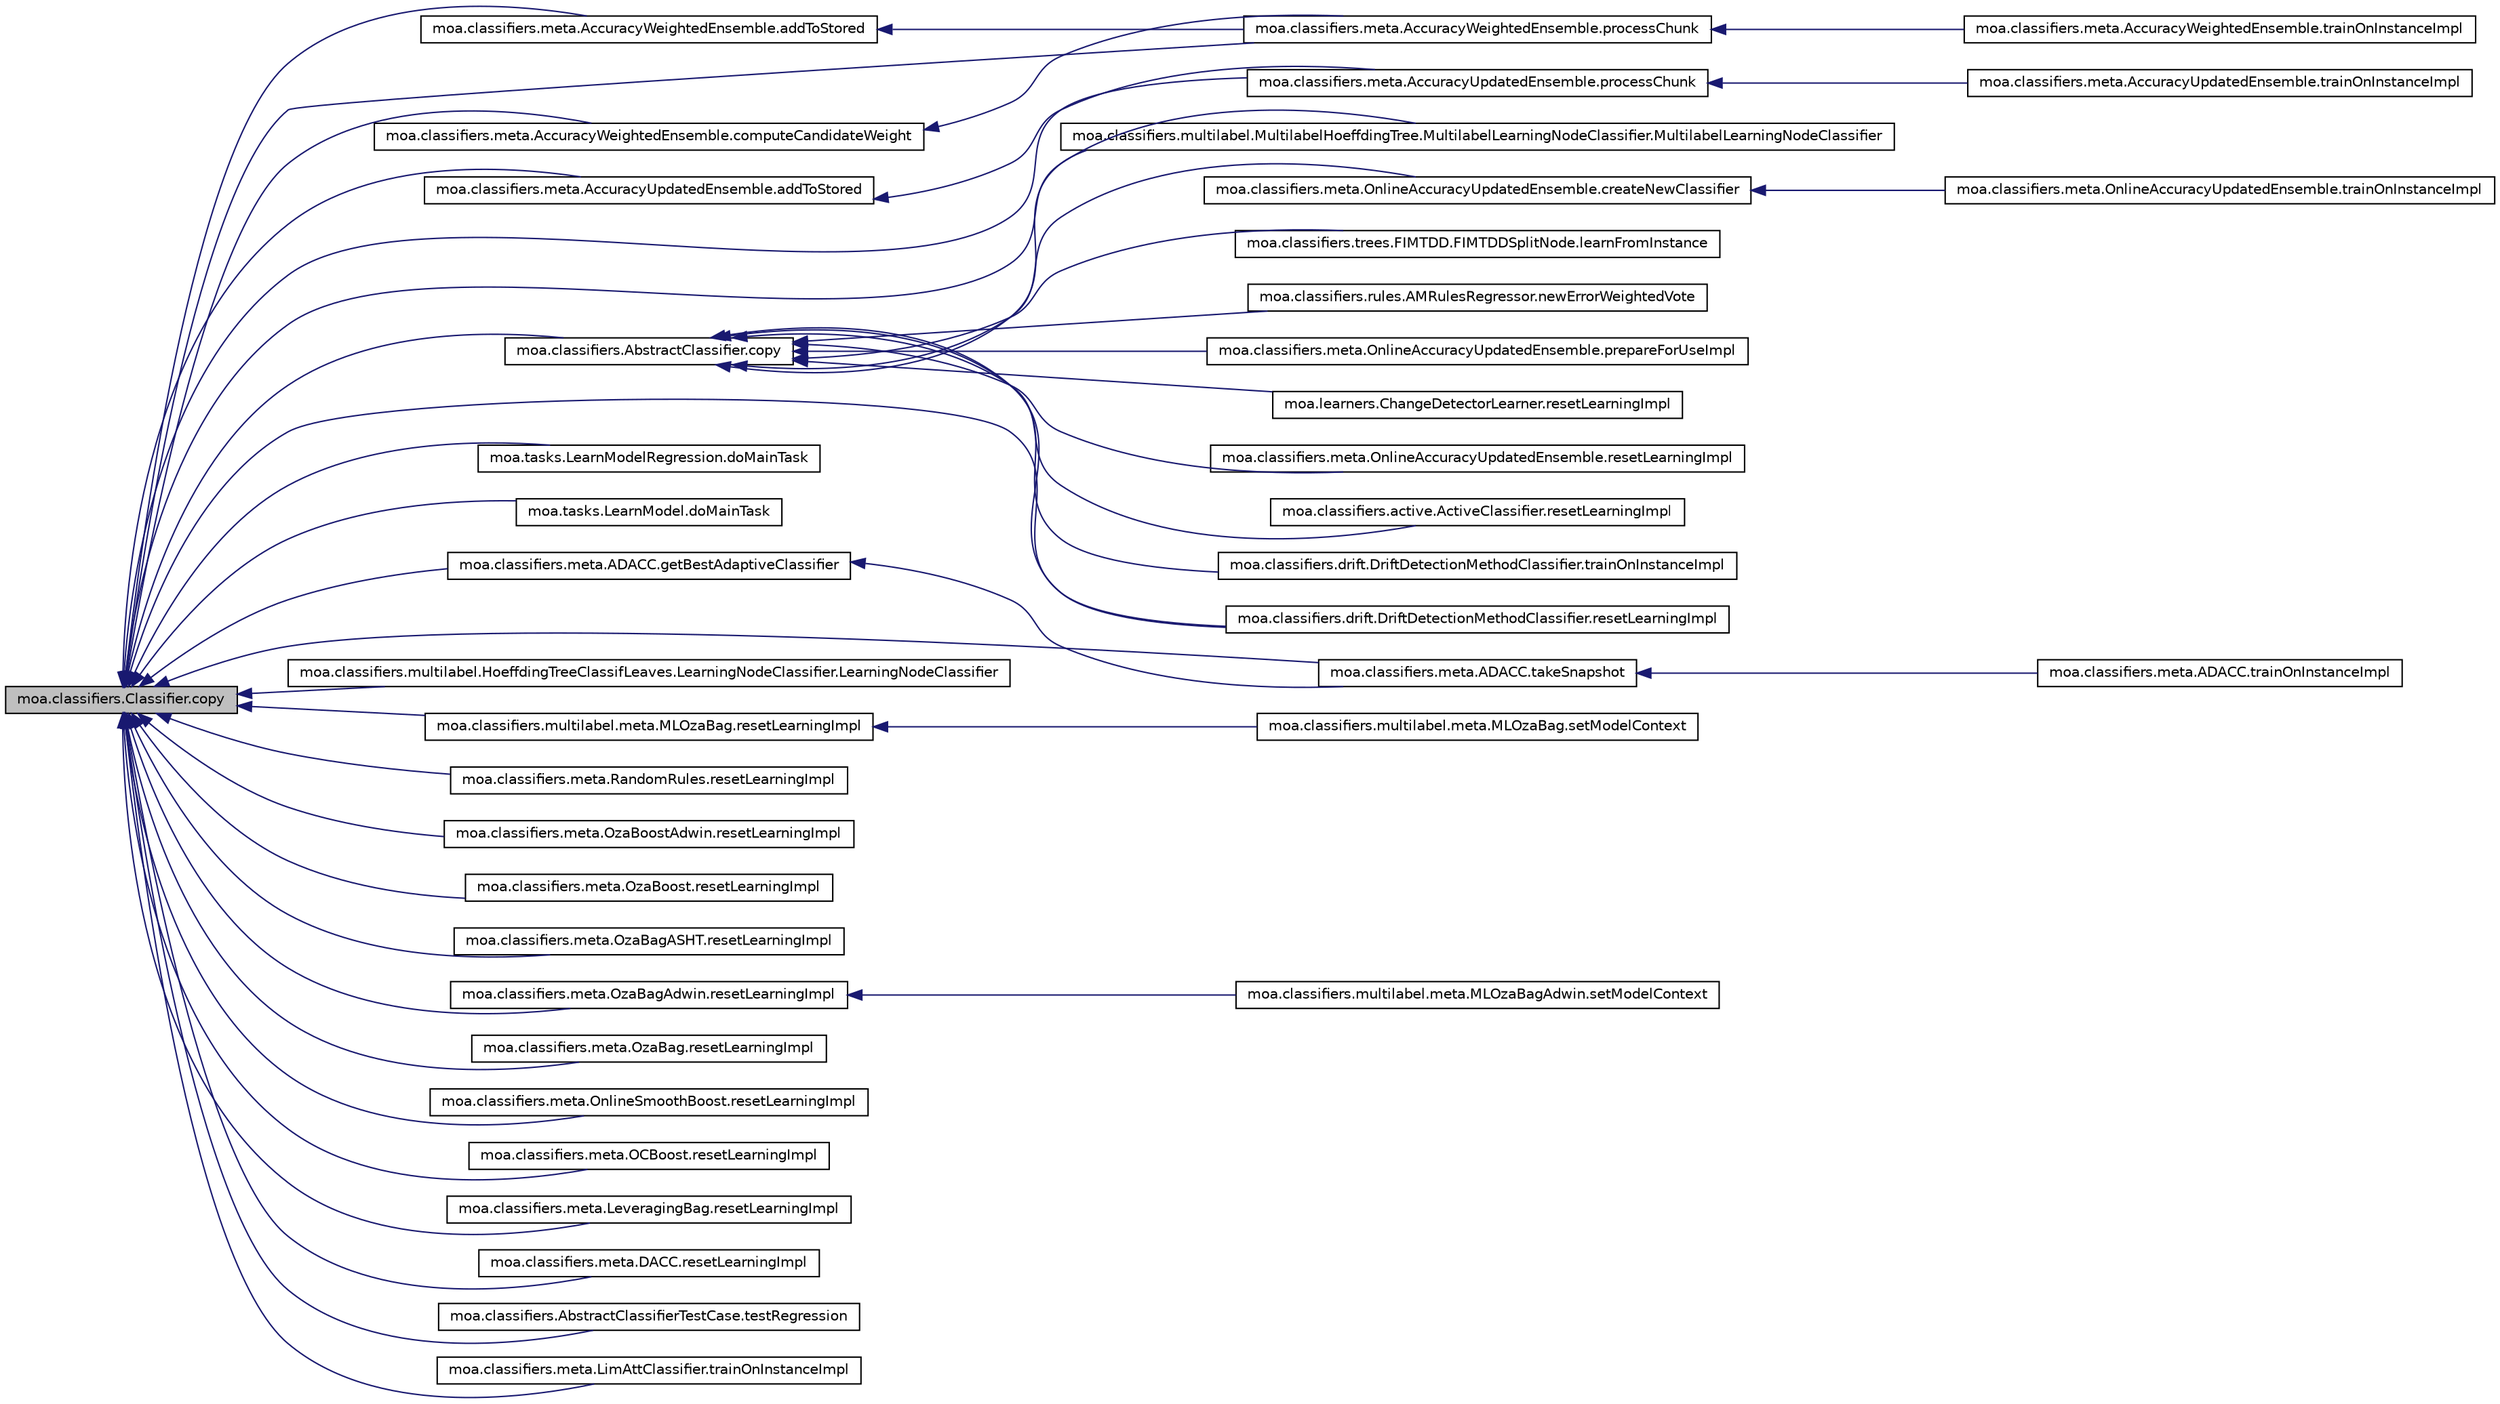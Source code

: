 digraph G
{
  edge [fontname="Helvetica",fontsize="10",labelfontname="Helvetica",labelfontsize="10"];
  node [fontname="Helvetica",fontsize="10",shape=record];
  rankdir=LR;
  Node1 [label="moa.classifiers.Classifier.copy",height=0.2,width=0.4,color="black", fillcolor="grey75", style="filled" fontcolor="black"];
  Node1 -> Node2 [dir=back,color="midnightblue",fontsize="10",style="solid",fontname="Helvetica"];
  Node2 [label="moa.classifiers.meta.AccuracyWeightedEnsemble.addToStored",height=0.2,width=0.4,color="black", fillcolor="white", style="filled",URL="$classmoa_1_1classifiers_1_1meta_1_1AccuracyWeightedEnsemble.html#aeaa8b79d8159e96f0f1d4217515e2cbf",tooltip="Adds a classifier to the storage."];
  Node2 -> Node3 [dir=back,color="midnightblue",fontsize="10",style="solid",fontname="Helvetica"];
  Node3 [label="moa.classifiers.meta.AccuracyWeightedEnsemble.processChunk",height=0.2,width=0.4,color="black", fillcolor="white", style="filled",URL="$classmoa_1_1classifiers_1_1meta_1_1AccuracyWeightedEnsemble.html#a016ca262b73e5e6d6c987c2f1e1c198d",tooltip="Processes a chunk."];
  Node3 -> Node4 [dir=back,color="midnightblue",fontsize="10",style="solid",fontname="Helvetica"];
  Node4 [label="moa.classifiers.meta.AccuracyWeightedEnsemble.trainOnInstanceImpl",height=0.2,width=0.4,color="black", fillcolor="white", style="filled",URL="$classmoa_1_1classifiers_1_1meta_1_1AccuracyWeightedEnsemble.html#a6a9e7fc9cd8ec254ae8058316756849f",tooltip="Trains this classifier incrementally using the given instance."];
  Node1 -> Node5 [dir=back,color="midnightblue",fontsize="10",style="solid",fontname="Helvetica"];
  Node5 [label="moa.classifiers.meta.AccuracyUpdatedEnsemble.addToStored",height=0.2,width=0.4,color="black", fillcolor="white", style="filled",URL="$classmoa_1_1classifiers_1_1meta_1_1AccuracyUpdatedEnsemble.html#a00e2169306d60a3a795fa9c1c048eccc",tooltip="Adds a classifier to the storage."];
  Node5 -> Node6 [dir=back,color="midnightblue",fontsize="10",style="solid",fontname="Helvetica"];
  Node6 [label="moa.classifiers.meta.AccuracyUpdatedEnsemble.processChunk",height=0.2,width=0.4,color="black", fillcolor="white", style="filled",URL="$classmoa_1_1classifiers_1_1meta_1_1AccuracyUpdatedEnsemble.html#aa4428eea9ffc47929ed71197b089f880",tooltip="Processes a chunk of instances."];
  Node6 -> Node7 [dir=back,color="midnightblue",fontsize="10",style="solid",fontname="Helvetica"];
  Node7 [label="moa.classifiers.meta.AccuracyUpdatedEnsemble.trainOnInstanceImpl",height=0.2,width=0.4,color="black", fillcolor="white", style="filled",URL="$classmoa_1_1classifiers_1_1meta_1_1AccuracyUpdatedEnsemble.html#a33bb916df8bd328e65fe78e8702be5e2",tooltip="Trains this classifier incrementally using the given instance."];
  Node1 -> Node8 [dir=back,color="midnightblue",fontsize="10",style="solid",fontname="Helvetica"];
  Node8 [label="moa.classifiers.meta.AccuracyWeightedEnsemble.computeCandidateWeight",height=0.2,width=0.4,color="black", fillcolor="white", style="filled",URL="$classmoa_1_1classifiers_1_1meta_1_1AccuracyWeightedEnsemble.html#a8d1b05381d0898a70d4da8bd695514b5",tooltip="Computes the weight of a candidate classifier."];
  Node8 -> Node3 [dir=back,color="midnightblue",fontsize="10",style="solid",fontname="Helvetica"];
  Node1 -> Node9 [dir=back,color="midnightblue",fontsize="10",style="solid",fontname="Helvetica"];
  Node9 [label="moa.classifiers.AbstractClassifier.copy",height=0.2,width=0.4,color="black", fillcolor="white", style="filled",URL="$classmoa_1_1classifiers_1_1AbstractClassifier.html#a0d95f541e4ae5a893415b0a1b8ddbef9",tooltip="Produces a copy of this classifier."];
  Node9 -> Node10 [dir=back,color="midnightblue",fontsize="10",style="solid",fontname="Helvetica"];
  Node10 [label="moa.classifiers.meta.OnlineAccuracyUpdatedEnsemble.createNewClassifier",height=0.2,width=0.4,color="black", fillcolor="white", style="filled",URL="$classmoa_1_1classifiers_1_1meta_1_1OnlineAccuracyUpdatedEnsemble.html#a5c5d306e1d3af603bef9286a224d8051",tooltip="Processes a chunk."];
  Node10 -> Node11 [dir=back,color="midnightblue",fontsize="10",style="solid",fontname="Helvetica"];
  Node11 [label="moa.classifiers.meta.OnlineAccuracyUpdatedEnsemble.trainOnInstanceImpl",height=0.2,width=0.4,color="black", fillcolor="white", style="filled",URL="$classmoa_1_1classifiers_1_1meta_1_1OnlineAccuracyUpdatedEnsemble.html#a284060d5a5f7fd5fde04d07897931cdc",tooltip="Trains this classifier incrementally using the given instance."];
  Node9 -> Node12 [dir=back,color="midnightblue",fontsize="10",style="solid",fontname="Helvetica"];
  Node12 [label="moa.classifiers.trees.FIMTDD.FIMTDDSplitNode.learnFromInstance",height=0.2,width=0.4,color="black", fillcolor="white", style="filled",URL="$classmoa_1_1classifiers_1_1trees_1_1FIMTDD_1_1FIMTDDSplitNode.html#ad0d1c68d4d2db290c23bd1b121e4614b",tooltip="This method has been added to the SplitNode subclass to allow alternate trees to..."];
  Node9 -> Node13 [dir=back,color="midnightblue",fontsize="10",style="solid",fontname="Helvetica"];
  Node13 [label="moa.classifiers.multilabel.MultilabelHoeffdingTree.MultilabelLearningNodeClassifier.MultilabelLearningNodeClassifier",height=0.2,width=0.4,color="black", fillcolor="white", style="filled",URL="$classmoa_1_1classifiers_1_1multilabel_1_1MultilabelHoeffdingTree_1_1MultilabelLearningNodeClassifier.html#ac33531dd9d814e60688008530e56f61a"];
  Node9 -> Node14 [dir=back,color="midnightblue",fontsize="10",style="solid",fontname="Helvetica"];
  Node14 [label="moa.classifiers.rules.AMRulesRegressor.newErrorWeightedVote",height=0.2,width=0.4,color="black", fillcolor="white", style="filled",URL="$classmoa_1_1classifiers_1_1rules_1_1AMRulesRegressor.html#a2d3ddb179b9ff0e22c5ce08b8ced3659"];
  Node9 -> Node15 [dir=back,color="midnightblue",fontsize="10",style="solid",fontname="Helvetica"];
  Node15 [label="moa.classifiers.meta.OnlineAccuracyUpdatedEnsemble.prepareForUseImpl",height=0.2,width=0.4,color="black", fillcolor="white", style="filled",URL="$classmoa_1_1classifiers_1_1meta_1_1OnlineAccuracyUpdatedEnsemble.html#ab1145ad7eaa4eec28286e41ecd0ffd0c",tooltip="This method describes the implementation of how to prepare this object for use."];
  Node9 -> Node16 [dir=back,color="midnightblue",fontsize="10",style="solid",fontname="Helvetica"];
  Node16 [label="moa.learners.ChangeDetectorLearner.resetLearningImpl",height=0.2,width=0.4,color="black", fillcolor="white", style="filled",URL="$classmoa_1_1learners_1_1ChangeDetectorLearner.html#a22f1c4b93e4de24b797f6ec88227e752",tooltip="Resets this classifier."];
  Node9 -> Node17 [dir=back,color="midnightblue",fontsize="10",style="solid",fontname="Helvetica"];
  Node17 [label="moa.classifiers.meta.OnlineAccuracyUpdatedEnsemble.resetLearningImpl",height=0.2,width=0.4,color="black", fillcolor="white", style="filled",URL="$classmoa_1_1classifiers_1_1meta_1_1OnlineAccuracyUpdatedEnsemble.html#a9b484b41998a15611039395b32e11094",tooltip="Resets this classifier."];
  Node9 -> Node18 [dir=back,color="midnightblue",fontsize="10",style="solid",fontname="Helvetica"];
  Node18 [label="moa.classifiers.drift.DriftDetectionMethodClassifier.resetLearningImpl",height=0.2,width=0.4,color="black", fillcolor="white", style="filled",URL="$classmoa_1_1classifiers_1_1drift_1_1DriftDetectionMethodClassifier.html#af810cd4f027889c4ab8d4681b4d0cee2",tooltip="Resets this classifier."];
  Node9 -> Node19 [dir=back,color="midnightblue",fontsize="10",style="solid",fontname="Helvetica"];
  Node19 [label="moa.classifiers.active.ActiveClassifier.resetLearningImpl",height=0.2,width=0.4,color="black", fillcolor="white", style="filled",URL="$classmoa_1_1classifiers_1_1active_1_1ActiveClassifier.html#a86a30d91aafd2bdd292fc180935448ea",tooltip="Resets this classifier."];
  Node9 -> Node20 [dir=back,color="midnightblue",fontsize="10",style="solid",fontname="Helvetica"];
  Node20 [label="moa.classifiers.drift.DriftDetectionMethodClassifier.trainOnInstanceImpl",height=0.2,width=0.4,color="black", fillcolor="white", style="filled",URL="$classmoa_1_1classifiers_1_1drift_1_1DriftDetectionMethodClassifier.html#ab732eaf2d787b3ff4b53789591e9aa36",tooltip="Trains this classifier incrementally using the given instance."];
  Node1 -> Node21 [dir=back,color="midnightblue",fontsize="10",style="solid",fontname="Helvetica"];
  Node21 [label="moa.tasks.LearnModelRegression.doMainTask",height=0.2,width=0.4,color="black", fillcolor="white", style="filled",URL="$classmoa_1_1tasks_1_1LearnModelRegression.html#a733d312eab32154856c8a4f18238eb5b",tooltip="This method performs this task."];
  Node1 -> Node22 [dir=back,color="midnightblue",fontsize="10",style="solid",fontname="Helvetica"];
  Node22 [label="moa.tasks.LearnModel.doMainTask",height=0.2,width=0.4,color="black", fillcolor="white", style="filled",URL="$classmoa_1_1tasks_1_1LearnModel.html#a458fb13420761f68401ac4ae6b3605d8",tooltip="This method performs this task."];
  Node1 -> Node23 [dir=back,color="midnightblue",fontsize="10",style="solid",fontname="Helvetica"];
  Node23 [label="moa.classifiers.meta.ADACC.getBestAdaptiveClassifier",height=0.2,width=0.4,color="black", fillcolor="white", style="filled",URL="$classmoa_1_1classifiers_1_1meta_1_1ADACC.html#afcf08d6239b69b30000b4c359635abd7",tooltip="Returns the adaptive classifier with the highest weight."];
  Node23 -> Node24 [dir=back,color="midnightblue",fontsize="10",style="solid",fontname="Helvetica"];
  Node24 [label="moa.classifiers.meta.ADACC.takeSnapshot",height=0.2,width=0.4,color="black", fillcolor="white", style="filled",URL="$classmoa_1_1classifiers_1_1meta_1_1ADACC.html#a3689b1cc035b176acc6da2e1434bd12c",tooltip="If the environment is stable enough, take a snapshot (a copy) of the best adaptive..."];
  Node24 -> Node25 [dir=back,color="midnightblue",fontsize="10",style="solid",fontname="Helvetica"];
  Node25 [label="moa.classifiers.meta.ADACC.trainOnInstanceImpl",height=0.2,width=0.4,color="black", fillcolor="white", style="filled",URL="$classmoa_1_1classifiers_1_1meta_1_1ADACC.html#afac7020458c562ced7fb327021d15e92",tooltip="Trains this classifier incrementally using the given instance."];
  Node1 -> Node26 [dir=back,color="midnightblue",fontsize="10",style="solid",fontname="Helvetica"];
  Node26 [label="moa.classifiers.multilabel.HoeffdingTreeClassifLeaves.LearningNodeClassifier.LearningNodeClassifier",height=0.2,width=0.4,color="black", fillcolor="white", style="filled",URL="$classmoa_1_1classifiers_1_1multilabel_1_1HoeffdingTreeClassifLeaves_1_1LearningNodeClassifier.html#a270c042a29c6146a11b0d27a879fb61f"];
  Node1 -> Node13 [dir=back,color="midnightblue",fontsize="10",style="solid",fontname="Helvetica"];
  Node1 -> Node3 [dir=back,color="midnightblue",fontsize="10",style="solid",fontname="Helvetica"];
  Node1 -> Node6 [dir=back,color="midnightblue",fontsize="10",style="solid",fontname="Helvetica"];
  Node1 -> Node27 [dir=back,color="midnightblue",fontsize="10",style="solid",fontname="Helvetica"];
  Node27 [label="moa.classifiers.multilabel.meta.MLOzaBag.resetLearningImpl",height=0.2,width=0.4,color="black", fillcolor="white", style="filled",URL="$classmoa_1_1classifiers_1_1multilabel_1_1meta_1_1MLOzaBag.html#a721ba32d833b7d963f8bf8dfd8540979",tooltip="Resets this classifier."];
  Node27 -> Node28 [dir=back,color="midnightblue",fontsize="10",style="solid",fontname="Helvetica"];
  Node28 [label="moa.classifiers.multilabel.meta.MLOzaBag.setModelContext",height=0.2,width=0.4,color="black", fillcolor="white", style="filled",URL="$classmoa_1_1classifiers_1_1multilabel_1_1meta_1_1MLOzaBag.html#a6fdecb7d8788f0aaa02099cad1536451",tooltip="Sets the reference to the header of the data stream."];
  Node1 -> Node29 [dir=back,color="midnightblue",fontsize="10",style="solid",fontname="Helvetica"];
  Node29 [label="moa.classifiers.meta.RandomRules.resetLearningImpl",height=0.2,width=0.4,color="black", fillcolor="white", style="filled",URL="$classmoa_1_1classifiers_1_1meta_1_1RandomRules.html#a3b41ab052e9f7d759dc3699be0d0ef4c",tooltip="Resets this classifier."];
  Node1 -> Node30 [dir=back,color="midnightblue",fontsize="10",style="solid",fontname="Helvetica"];
  Node30 [label="moa.classifiers.meta.OzaBoostAdwin.resetLearningImpl",height=0.2,width=0.4,color="black", fillcolor="white", style="filled",URL="$classmoa_1_1classifiers_1_1meta_1_1OzaBoostAdwin.html#ab8ea5f340a410b2fabc01d1816c7172d",tooltip="Resets this classifier."];
  Node1 -> Node31 [dir=back,color="midnightblue",fontsize="10",style="solid",fontname="Helvetica"];
  Node31 [label="moa.classifiers.meta.OzaBoost.resetLearningImpl",height=0.2,width=0.4,color="black", fillcolor="white", style="filled",URL="$classmoa_1_1classifiers_1_1meta_1_1OzaBoost.html#a5ea640e3feeb1f991e173a86d5178b2b",tooltip="Resets this classifier."];
  Node1 -> Node32 [dir=back,color="midnightblue",fontsize="10",style="solid",fontname="Helvetica"];
  Node32 [label="moa.classifiers.meta.OzaBagASHT.resetLearningImpl",height=0.2,width=0.4,color="black", fillcolor="white", style="filled",URL="$classmoa_1_1classifiers_1_1meta_1_1OzaBagASHT.html#a64157ad01db0bb41b3d9748cb793512e",tooltip="Resets this classifier."];
  Node1 -> Node33 [dir=back,color="midnightblue",fontsize="10",style="solid",fontname="Helvetica"];
  Node33 [label="moa.classifiers.meta.OzaBagAdwin.resetLearningImpl",height=0.2,width=0.4,color="black", fillcolor="white", style="filled",URL="$classmoa_1_1classifiers_1_1meta_1_1OzaBagAdwin.html#a977c72f274d7dc35b8953be25d2607e0",tooltip="Resets this classifier."];
  Node33 -> Node34 [dir=back,color="midnightblue",fontsize="10",style="solid",fontname="Helvetica"];
  Node34 [label="moa.classifiers.multilabel.meta.MLOzaBagAdwin.setModelContext",height=0.2,width=0.4,color="black", fillcolor="white", style="filled",URL="$classmoa_1_1classifiers_1_1multilabel_1_1meta_1_1MLOzaBagAdwin.html#a16f8746168057ba2b0d8f3990b3ad692",tooltip="Sets the reference to the header of the data stream."];
  Node1 -> Node35 [dir=back,color="midnightblue",fontsize="10",style="solid",fontname="Helvetica"];
  Node35 [label="moa.classifiers.meta.OzaBag.resetLearningImpl",height=0.2,width=0.4,color="black", fillcolor="white", style="filled",URL="$classmoa_1_1classifiers_1_1meta_1_1OzaBag.html#a744b943736fe2b856dd21e4a2486ac51",tooltip="Resets this classifier."];
  Node1 -> Node36 [dir=back,color="midnightblue",fontsize="10",style="solid",fontname="Helvetica"];
  Node36 [label="moa.classifiers.meta.OnlineSmoothBoost.resetLearningImpl",height=0.2,width=0.4,color="black", fillcolor="white", style="filled",URL="$classmoa_1_1classifiers_1_1meta_1_1OnlineSmoothBoost.html#a294596c654fa95ad3d3a10620109bf00",tooltip="Resets this classifier."];
  Node1 -> Node37 [dir=back,color="midnightblue",fontsize="10",style="solid",fontname="Helvetica"];
  Node37 [label="moa.classifiers.meta.OCBoost.resetLearningImpl",height=0.2,width=0.4,color="black", fillcolor="white", style="filled",URL="$classmoa_1_1classifiers_1_1meta_1_1OCBoost.html#ab9a3ac61b811bec5a54c44836780e70c",tooltip="Resets this classifier."];
  Node1 -> Node38 [dir=back,color="midnightblue",fontsize="10",style="solid",fontname="Helvetica"];
  Node38 [label="moa.classifiers.meta.LeveragingBag.resetLearningImpl",height=0.2,width=0.4,color="black", fillcolor="white", style="filled",URL="$classmoa_1_1classifiers_1_1meta_1_1LeveragingBag.html#a9b6f0ebd6882474f57388542ad2c24ed",tooltip="Resets this classifier."];
  Node1 -> Node39 [dir=back,color="midnightblue",fontsize="10",style="solid",fontname="Helvetica"];
  Node39 [label="moa.classifiers.meta.DACC.resetLearningImpl",height=0.2,width=0.4,color="black", fillcolor="white", style="filled",URL="$classmoa_1_1classifiers_1_1meta_1_1DACC.html#a1e4b55f70f3fd47068747fb231dde4e8",tooltip="Resets this classifier."];
  Node1 -> Node18 [dir=back,color="midnightblue",fontsize="10",style="solid",fontname="Helvetica"];
  Node1 -> Node24 [dir=back,color="midnightblue",fontsize="10",style="solid",fontname="Helvetica"];
  Node1 -> Node40 [dir=back,color="midnightblue",fontsize="10",style="solid",fontname="Helvetica"];
  Node40 [label="moa.classifiers.AbstractClassifierTestCase.testRegression",height=0.2,width=0.4,color="black", fillcolor="white", style="filled",URL="$classmoa_1_1classifiers_1_1AbstractClassifierTestCase.html#acfbfa6fc0953dab7fd01c4e016b159a9",tooltip="Compares the processed data against previously saved output data."];
  Node1 -> Node41 [dir=back,color="midnightblue",fontsize="10",style="solid",fontname="Helvetica"];
  Node41 [label="moa.classifiers.meta.LimAttClassifier.trainOnInstanceImpl",height=0.2,width=0.4,color="black", fillcolor="white", style="filled",URL="$classmoa_1_1classifiers_1_1meta_1_1LimAttClassifier.html#adddac1d661b7c5ab04d4b15b92f0e2dc",tooltip="Trains this classifier incrementally using the given instance."];
}
